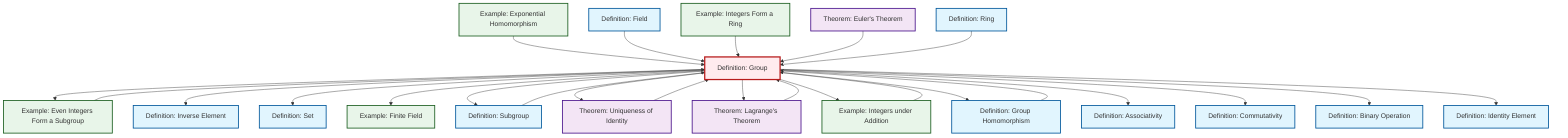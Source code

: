 graph TD
    classDef definition fill:#e1f5fe,stroke:#01579b,stroke-width:2px
    classDef theorem fill:#f3e5f5,stroke:#4a148c,stroke-width:2px
    classDef axiom fill:#fff3e0,stroke:#e65100,stroke-width:2px
    classDef example fill:#e8f5e9,stroke:#1b5e20,stroke-width:2px
    classDef current fill:#ffebee,stroke:#b71c1c,stroke-width:3px
    def-commutativity["Definition: Commutativity"]:::definition
    def-binary-operation["Definition: Binary Operation"]:::definition
    ex-integers-ring["Example: Integers Form a Ring"]:::example
    def-group["Definition: Group"]:::definition
    thm-euler["Theorem: Euler's Theorem"]:::theorem
    def-inverse-element["Definition: Inverse Element"]:::definition
    thm-lagrange["Theorem: Lagrange's Theorem"]:::theorem
    def-associativity["Definition: Associativity"]:::definition
    def-set["Definition: Set"]:::definition
    def-subgroup["Definition: Subgroup"]:::definition
    ex-even-integers-subgroup["Example: Even Integers Form a Subgroup"]:::example
    ex-exponential-homomorphism["Example: Exponential Homomorphism"]:::example
    thm-unique-identity["Theorem: Uniqueness of Identity"]:::theorem
    def-field["Definition: Field"]:::definition
    def-ring["Definition: Ring"]:::definition
    def-identity-element["Definition: Identity Element"]:::definition
    ex-finite-field["Example: Finite Field"]:::example
    def-homomorphism["Definition: Group Homomorphism"]:::definition
    ex-integers-addition["Example: Integers under Addition"]:::example
    def-group --> ex-even-integers-subgroup
    ex-exponential-homomorphism --> def-group
    def-group --> def-inverse-element
    def-group --> def-set
    def-field --> def-group
    ex-integers-ring --> def-group
    def-subgroup --> def-group
    def-homomorphism --> def-group
    def-group --> ex-finite-field
    def-group --> def-subgroup
    def-group --> thm-unique-identity
    ex-even-integers-subgroup --> def-group
    def-group --> thm-lagrange
    thm-lagrange --> def-group
    thm-unique-identity --> def-group
    thm-euler --> def-group
    def-group --> ex-integers-addition
    def-group --> def-homomorphism
    def-group --> def-associativity
    def-ring --> def-group
    def-group --> def-commutativity
    def-group --> def-binary-operation
    def-group --> def-identity-element
    ex-integers-addition --> def-group
    class def-group current